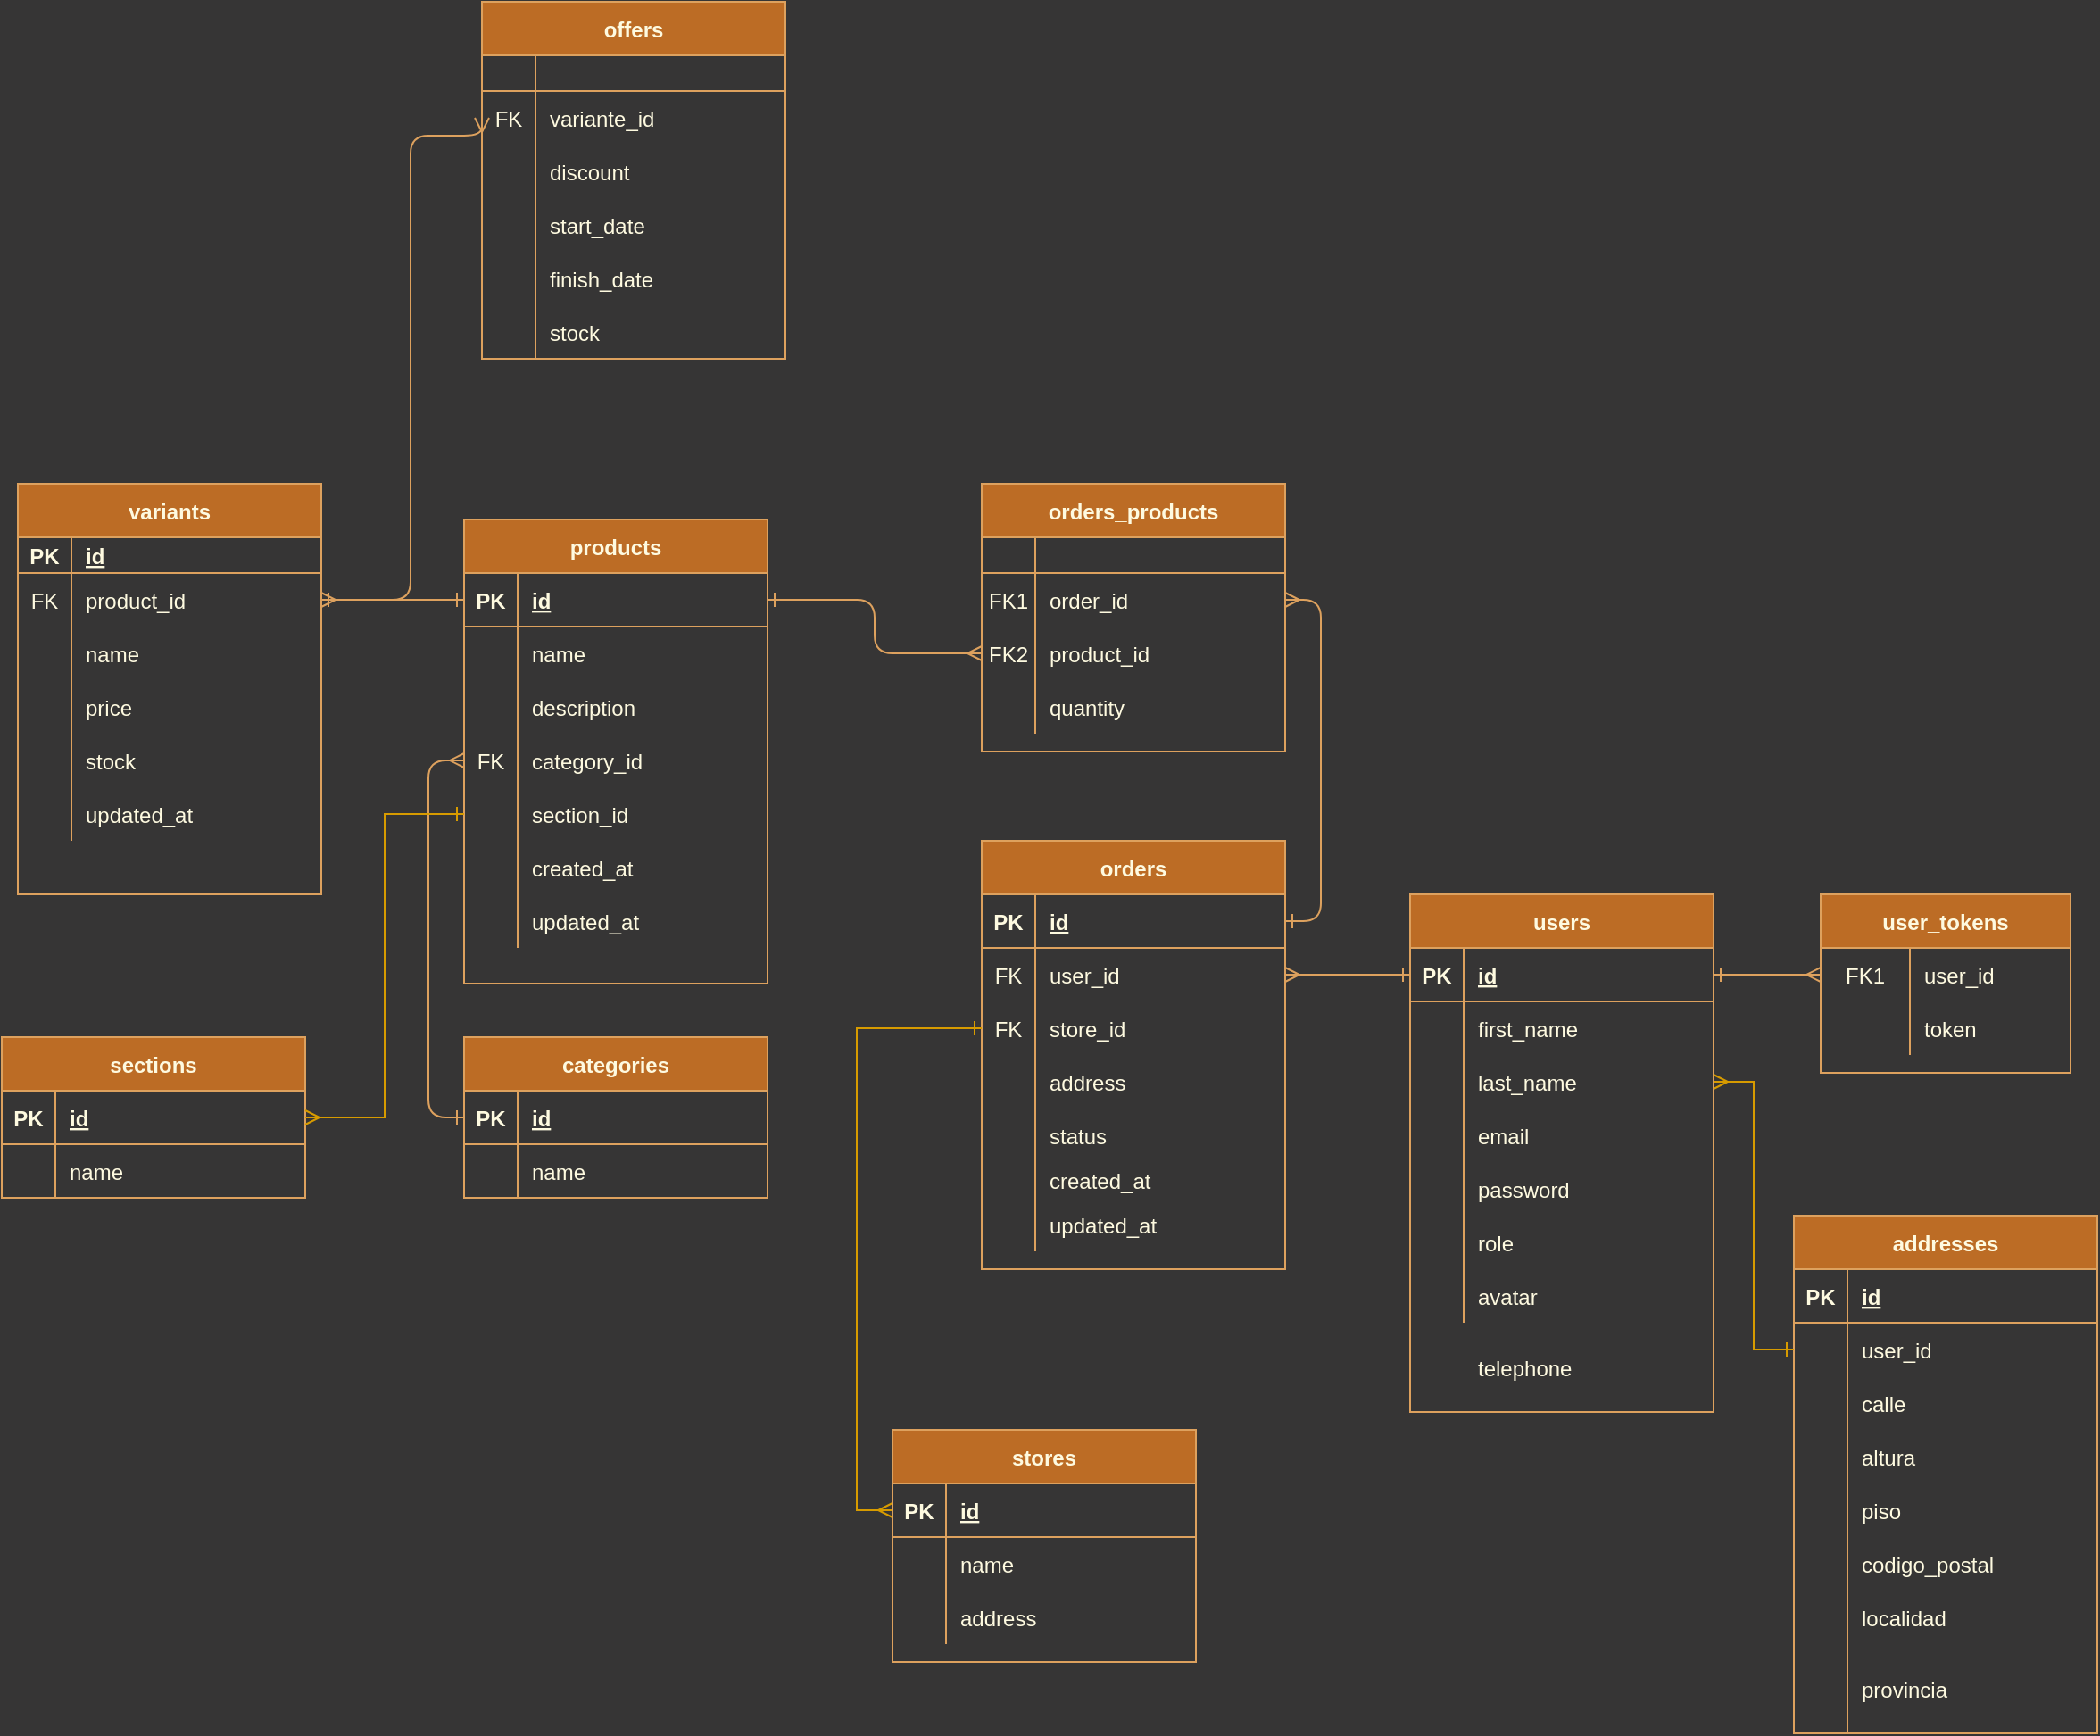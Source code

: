 <mxfile version="13.6.10" type="device"><diagram id="R2lEEEUBdFMjLlhIrx00" name="Page-1"><mxGraphModel dx="868" dy="450" grid="1" gridSize="10" guides="1" tooltips="1" connect="1" arrows="1" fold="1" page="1" pageScale="1" pageWidth="2339" pageHeight="3300" background="#363535" math="0" shadow="0" extFonts="Permanent Marker^https://fonts.googleapis.com/css?family=Permanent+Marker"><root><mxCell id="0"/><mxCell id="1" parent="0"/><mxCell id="SYfzDxAd3I1rTl1McYDr-88" style="edgeStyle=orthogonalEdgeStyle;orthogonalLoop=1;jettySize=auto;html=1;exitX=1;exitY=0.5;exitDx=0;exitDy=0;entryX=1;entryY=0.5;entryDx=0;entryDy=0;startArrow=ERmany;startFill=0;endArrow=ERone;endFill=0;strokeColor=#DDA15E;fillColor=#BC6C25;fontColor=#FEFAE0;labelBackgroundColor=#283618;" parent="1" source="SYfzDxAd3I1rTl1McYDr-72" target="SYfzDxAd3I1rTl1McYDr-53" edge="1"><mxGeometry relative="1" as="geometry"/></mxCell><mxCell id="SYfzDxAd3I1rTl1McYDr-89" style="edgeStyle=orthogonalEdgeStyle;orthogonalLoop=1;jettySize=auto;html=1;exitX=0;exitY=0.5;exitDx=0;exitDy=0;entryX=1;entryY=0.5;entryDx=0;entryDy=0;startArrow=ERmany;startFill=0;endArrow=ERone;endFill=0;strokeColor=#DDA15E;fillColor=#BC6C25;fontColor=#FEFAE0;labelBackgroundColor=#283618;" parent="1" source="SYfzDxAd3I1rTl1McYDr-75" target="SYfzDxAd3I1rTl1McYDr-7" edge="1"><mxGeometry relative="1" as="geometry"/></mxCell><mxCell id="SYfzDxAd3I1rTl1McYDr-121" style="edgeStyle=orthogonalEdgeStyle;orthogonalLoop=1;jettySize=auto;html=1;exitX=0;exitY=0.5;exitDx=0;exitDy=0;entryX=1;entryY=0.5;entryDx=0;entryDy=0;startArrow=ERmany;startFill=0;endArrow=ERone;endFill=0;strokeColor=#DDA15E;fillColor=#BC6C25;fontColor=#FEFAE0;labelBackgroundColor=#283618;" parent="1" source="C-vyLk0tnHw3VtMMgP7b-6" target="C-vyLk0tnHw3VtMMgP7b-24" edge="1"><mxGeometry relative="1" as="geometry"/></mxCell><mxCell id="hUjxSvqDLBmVxp2FciCc-8" value="offers" style="shape=table;startSize=30;container=1;collapsible=1;childLayout=tableLayout;fixedRows=1;rowLines=0;fontStyle=1;align=center;resizeLast=1;fillColor=#BC6C25;strokeColor=#DDA15E;fontColor=#FEFAE0;" parent="1" vertex="1"><mxGeometry x="410" y="90" width="170" height="200" as="geometry"/></mxCell><mxCell id="hUjxSvqDLBmVxp2FciCc-9" value="" style="shape=partialRectangle;collapsible=0;dropTarget=0;pointerEvents=0;fillColor=none;points=[[0,0.5],[1,0.5]];portConstraint=eastwest;top=0;left=0;right=0;bottom=1;strokeColor=#DDA15E;fontColor=#FEFAE0;" parent="hUjxSvqDLBmVxp2FciCc-8" vertex="1"><mxGeometry y="30" width="170" height="20" as="geometry"/></mxCell><mxCell id="hUjxSvqDLBmVxp2FciCc-10" value="" style="shape=partialRectangle;overflow=hidden;connectable=0;fillColor=none;top=0;left=0;bottom=0;right=0;fontStyle=1;strokeColor=#DDA15E;fontColor=#FEFAE0;" parent="hUjxSvqDLBmVxp2FciCc-9" vertex="1"><mxGeometry width="30" height="20" as="geometry"/></mxCell><mxCell id="hUjxSvqDLBmVxp2FciCc-11" value="" style="shape=partialRectangle;overflow=hidden;connectable=0;fillColor=none;top=0;left=0;bottom=0;right=0;align=left;spacingLeft=6;fontStyle=5;strokeColor=#DDA15E;fontColor=#FEFAE0;" parent="hUjxSvqDLBmVxp2FciCc-9" vertex="1"><mxGeometry x="30" width="140" height="20" as="geometry"/></mxCell><mxCell id="hUjxSvqDLBmVxp2FciCc-12" value="" style="shape=partialRectangle;collapsible=0;dropTarget=0;pointerEvents=0;fillColor=none;points=[[0,0.5],[1,0.5]];portConstraint=eastwest;top=0;left=0;right=0;bottom=0;strokeColor=#DDA15E;fontColor=#FEFAE0;" parent="hUjxSvqDLBmVxp2FciCc-8" vertex="1"><mxGeometry y="50" width="170" height="30" as="geometry"/></mxCell><mxCell id="hUjxSvqDLBmVxp2FciCc-13" value="FK" style="shape=partialRectangle;overflow=hidden;connectable=0;fillColor=none;top=0;left=0;bottom=0;right=0;strokeColor=#DDA15E;fontColor=#FEFAE0;" parent="hUjxSvqDLBmVxp2FciCc-12" vertex="1"><mxGeometry width="30" height="30" as="geometry"/></mxCell><mxCell id="hUjxSvqDLBmVxp2FciCc-14" value="variante_id" style="shape=partialRectangle;overflow=hidden;connectable=0;fillColor=none;top=0;left=0;bottom=0;right=0;align=left;spacingLeft=6;strokeColor=#DDA15E;fontColor=#FEFAE0;" parent="hUjxSvqDLBmVxp2FciCc-12" vertex="1"><mxGeometry x="30" width="140" height="30" as="geometry"/></mxCell><mxCell id="hUjxSvqDLBmVxp2FciCc-18" value="" style="shape=partialRectangle;collapsible=0;dropTarget=0;pointerEvents=0;fillColor=none;points=[[0,0.5],[1,0.5]];portConstraint=eastwest;top=0;left=0;right=0;bottom=0;strokeColor=#DDA15E;fontColor=#FEFAE0;" parent="hUjxSvqDLBmVxp2FciCc-8" vertex="1"><mxGeometry y="80" width="170" height="30" as="geometry"/></mxCell><mxCell id="hUjxSvqDLBmVxp2FciCc-19" value="" style="shape=partialRectangle;overflow=hidden;connectable=0;fillColor=none;top=0;left=0;bottom=0;right=0;strokeColor=#DDA15E;fontColor=#FEFAE0;" parent="hUjxSvqDLBmVxp2FciCc-18" vertex="1"><mxGeometry width="30" height="30" as="geometry"/></mxCell><mxCell id="hUjxSvqDLBmVxp2FciCc-20" value="discount" style="shape=partialRectangle;overflow=hidden;connectable=0;fillColor=none;top=0;left=0;bottom=0;right=0;align=left;spacingLeft=6;strokeColor=#DDA15E;fontColor=#FEFAE0;" parent="hUjxSvqDLBmVxp2FciCc-18" vertex="1"><mxGeometry x="30" width="140" height="30" as="geometry"/></mxCell><mxCell id="hUjxSvqDLBmVxp2FciCc-21" value="" style="shape=partialRectangle;collapsible=0;dropTarget=0;pointerEvents=0;fillColor=none;points=[[0,0.5],[1,0.5]];portConstraint=eastwest;top=0;left=0;right=0;bottom=0;strokeColor=#DDA15E;fontColor=#FEFAE0;" parent="hUjxSvqDLBmVxp2FciCc-8" vertex="1"><mxGeometry y="110" width="170" height="30" as="geometry"/></mxCell><mxCell id="hUjxSvqDLBmVxp2FciCc-22" value="" style="shape=partialRectangle;overflow=hidden;connectable=0;fillColor=none;top=0;left=0;bottom=0;right=0;strokeColor=#DDA15E;fontColor=#FEFAE0;" parent="hUjxSvqDLBmVxp2FciCc-21" vertex="1"><mxGeometry width="30" height="30" as="geometry"/></mxCell><mxCell id="hUjxSvqDLBmVxp2FciCc-23" value="start_date" style="shape=partialRectangle;overflow=hidden;connectable=0;fillColor=none;top=0;left=0;bottom=0;right=0;align=left;spacingLeft=6;strokeColor=#DDA15E;fontColor=#FEFAE0;" parent="hUjxSvqDLBmVxp2FciCc-21" vertex="1"><mxGeometry x="30" width="140" height="30" as="geometry"/></mxCell><mxCell id="hUjxSvqDLBmVxp2FciCc-24" value="" style="shape=partialRectangle;collapsible=0;dropTarget=0;pointerEvents=0;fillColor=none;points=[[0,0.5],[1,0.5]];portConstraint=eastwest;top=0;left=0;right=0;bottom=0;strokeColor=#DDA15E;fontColor=#FEFAE0;" parent="hUjxSvqDLBmVxp2FciCc-8" vertex="1"><mxGeometry y="140" width="170" height="30" as="geometry"/></mxCell><mxCell id="hUjxSvqDLBmVxp2FciCc-25" value="" style="shape=partialRectangle;overflow=hidden;connectable=0;fillColor=none;top=0;left=0;bottom=0;right=0;strokeColor=#DDA15E;fontColor=#FEFAE0;" parent="hUjxSvqDLBmVxp2FciCc-24" vertex="1"><mxGeometry width="30" height="30" as="geometry"/></mxCell><mxCell id="hUjxSvqDLBmVxp2FciCc-26" value="finish_date" style="shape=partialRectangle;overflow=hidden;connectable=0;fillColor=none;top=0;left=0;bottom=0;right=0;align=left;spacingLeft=6;strokeColor=#DDA15E;fontColor=#FEFAE0;" parent="hUjxSvqDLBmVxp2FciCc-24" vertex="1"><mxGeometry x="30" width="140" height="30" as="geometry"/></mxCell><mxCell id="hUjxSvqDLBmVxp2FciCc-39" value="" style="shape=partialRectangle;collapsible=0;dropTarget=0;pointerEvents=0;fillColor=none;points=[[0,0.5],[1,0.5]];portConstraint=eastwest;top=0;left=0;right=0;bottom=0;strokeColor=#DDA15E;fontColor=#FEFAE0;" parent="hUjxSvqDLBmVxp2FciCc-8" vertex="1"><mxGeometry y="170" width="170" height="30" as="geometry"/></mxCell><mxCell id="hUjxSvqDLBmVxp2FciCc-40" value="" style="shape=partialRectangle;overflow=hidden;connectable=0;fillColor=none;top=0;left=0;bottom=0;right=0;strokeColor=#DDA15E;fontColor=#FEFAE0;" parent="hUjxSvqDLBmVxp2FciCc-39" vertex="1"><mxGeometry width="30" height="30" as="geometry"/></mxCell><mxCell id="hUjxSvqDLBmVxp2FciCc-41" value="stock" style="shape=partialRectangle;overflow=hidden;connectable=0;fillColor=none;top=0;left=0;bottom=0;right=0;align=left;spacingLeft=6;strokeColor=#DDA15E;fontColor=#FEFAE0;" parent="hUjxSvqDLBmVxp2FciCc-39" vertex="1"><mxGeometry x="30" width="140" height="30" as="geometry"/></mxCell><mxCell id="SYfzDxAd3I1rTl1McYDr-52" value="orders" style="shape=table;startSize=30;container=1;collapsible=1;childLayout=tableLayout;fixedRows=1;rowLines=0;fontStyle=1;align=center;resizeLast=1;fillColor=#BC6C25;strokeColor=#DDA15E;fontColor=#FEFAE0;" parent="1" vertex="1"><mxGeometry x="690" y="560" width="170" height="240" as="geometry"/></mxCell><mxCell id="SYfzDxAd3I1rTl1McYDr-53" value="" style="shape=partialRectangle;collapsible=0;dropTarget=0;pointerEvents=0;fillColor=none;points=[[0,0.5],[1,0.5]];portConstraint=eastwest;top=0;left=0;right=0;bottom=1;strokeColor=#DDA15E;fontColor=#FEFAE0;" parent="SYfzDxAd3I1rTl1McYDr-52" vertex="1"><mxGeometry y="30" width="170" height="30" as="geometry"/></mxCell><mxCell id="SYfzDxAd3I1rTl1McYDr-54" value="PK" style="shape=partialRectangle;overflow=hidden;connectable=0;fillColor=none;top=0;left=0;bottom=0;right=0;fontStyle=1;strokeColor=#DDA15E;fontColor=#FEFAE0;" parent="SYfzDxAd3I1rTl1McYDr-53" vertex="1"><mxGeometry width="30" height="30" as="geometry"/></mxCell><mxCell id="SYfzDxAd3I1rTl1McYDr-55" value="id" style="shape=partialRectangle;overflow=hidden;connectable=0;fillColor=none;top=0;left=0;bottom=0;right=0;align=left;spacingLeft=6;fontStyle=5;strokeColor=#DDA15E;fontColor=#FEFAE0;" parent="SYfzDxAd3I1rTl1McYDr-53" vertex="1"><mxGeometry x="30" width="140" height="30" as="geometry"/></mxCell><mxCell id="SYfzDxAd3I1rTl1McYDr-56" value="" style="shape=partialRectangle;collapsible=0;dropTarget=0;pointerEvents=0;fillColor=none;points=[[0,0.5],[1,0.5]];portConstraint=eastwest;top=0;left=0;right=0;bottom=0;strokeColor=#DDA15E;fontColor=#FEFAE0;" parent="SYfzDxAd3I1rTl1McYDr-52" vertex="1"><mxGeometry y="60" width="170" height="30" as="geometry"/></mxCell><mxCell id="SYfzDxAd3I1rTl1McYDr-57" value="FK" style="shape=partialRectangle;overflow=hidden;connectable=0;fillColor=none;top=0;left=0;bottom=0;right=0;strokeColor=#DDA15E;fontColor=#FEFAE0;" parent="SYfzDxAd3I1rTl1McYDr-56" vertex="1"><mxGeometry width="30" height="30" as="geometry"/></mxCell><mxCell id="SYfzDxAd3I1rTl1McYDr-58" value="user_id" style="shape=partialRectangle;overflow=hidden;connectable=0;fillColor=none;top=0;left=0;bottom=0;right=0;align=left;spacingLeft=6;strokeColor=#DDA15E;fontColor=#FEFAE0;" parent="SYfzDxAd3I1rTl1McYDr-56" vertex="1"><mxGeometry x="30" width="140" height="30" as="geometry"/></mxCell><mxCell id="LFbxywLRrXHM1zw-n_97-20" value="" style="shape=partialRectangle;collapsible=0;dropTarget=0;pointerEvents=0;fillColor=none;points=[[0,0.5],[1,0.5]];portConstraint=eastwest;top=0;left=0;right=0;bottom=0;strokeColor=#DDA15E;fontColor=#FEFAE0;" vertex="1" parent="SYfzDxAd3I1rTl1McYDr-52"><mxGeometry y="90" width="170" height="30" as="geometry"/></mxCell><mxCell id="LFbxywLRrXHM1zw-n_97-21" value="FK" style="shape=partialRectangle;overflow=hidden;connectable=0;fillColor=none;top=0;left=0;bottom=0;right=0;strokeColor=#DDA15E;fontColor=#FEFAE0;" vertex="1" parent="LFbxywLRrXHM1zw-n_97-20"><mxGeometry width="30" height="30" as="geometry"/></mxCell><mxCell id="LFbxywLRrXHM1zw-n_97-22" value="store_id" style="shape=partialRectangle;overflow=hidden;connectable=0;fillColor=none;top=0;left=0;bottom=0;right=0;align=left;spacingLeft=6;strokeColor=#DDA15E;fontColor=#FEFAE0;" vertex="1" parent="LFbxywLRrXHM1zw-n_97-20"><mxGeometry x="30" width="140" height="30" as="geometry"/></mxCell><mxCell id="LFbxywLRrXHM1zw-n_97-26" value="" style="shape=partialRectangle;collapsible=0;dropTarget=0;pointerEvents=0;fillColor=none;points=[[0,0.5],[1,0.5]];portConstraint=eastwest;top=0;left=0;right=0;bottom=0;strokeColor=#DDA15E;fontColor=#FEFAE0;" vertex="1" parent="SYfzDxAd3I1rTl1McYDr-52"><mxGeometry y="120" width="170" height="30" as="geometry"/></mxCell><mxCell id="LFbxywLRrXHM1zw-n_97-27" value="" style="shape=partialRectangle;overflow=hidden;connectable=0;fillColor=none;top=0;left=0;bottom=0;right=0;strokeColor=#DDA15E;fontColor=#FEFAE0;" vertex="1" parent="LFbxywLRrXHM1zw-n_97-26"><mxGeometry width="30" height="30" as="geometry"/></mxCell><mxCell id="LFbxywLRrXHM1zw-n_97-28" value="address" style="shape=partialRectangle;overflow=hidden;connectable=0;fillColor=none;top=0;left=0;bottom=0;right=0;align=left;spacingLeft=6;strokeColor=#DDA15E;fontColor=#FEFAE0;" vertex="1" parent="LFbxywLRrXHM1zw-n_97-26"><mxGeometry x="30" width="140" height="30" as="geometry"/></mxCell><mxCell id="SYfzDxAd3I1rTl1McYDr-59" value="" style="shape=partialRectangle;collapsible=0;dropTarget=0;pointerEvents=0;fillColor=none;points=[[0,0.5],[1,0.5]];portConstraint=eastwest;top=0;left=0;right=0;bottom=0;strokeColor=#DDA15E;fontColor=#FEFAE0;" parent="SYfzDxAd3I1rTl1McYDr-52" vertex="1"><mxGeometry y="150" width="170" height="30" as="geometry"/></mxCell><mxCell id="SYfzDxAd3I1rTl1McYDr-60" value="" style="shape=partialRectangle;overflow=hidden;connectable=0;fillColor=none;top=0;left=0;bottom=0;right=0;strokeColor=#DDA15E;fontColor=#FEFAE0;" parent="SYfzDxAd3I1rTl1McYDr-59" vertex="1"><mxGeometry width="30" height="30" as="geometry"/></mxCell><mxCell id="SYfzDxAd3I1rTl1McYDr-61" value="status" style="shape=partialRectangle;overflow=hidden;connectable=0;fillColor=none;top=0;left=0;bottom=0;right=0;align=left;spacingLeft=6;strokeColor=#DDA15E;fontColor=#FEFAE0;" parent="SYfzDxAd3I1rTl1McYDr-59" vertex="1"><mxGeometry x="30" width="140" height="30" as="geometry"/></mxCell><mxCell id="SYfzDxAd3I1rTl1McYDr-62" value="" style="shape=partialRectangle;collapsible=0;dropTarget=0;pointerEvents=0;fillColor=none;points=[[0,0.5],[1,0.5]];portConstraint=eastwest;top=0;left=0;right=0;bottom=0;strokeColor=#DDA15E;fontColor=#FEFAE0;" parent="SYfzDxAd3I1rTl1McYDr-52" vertex="1"><mxGeometry y="180" width="170" height="20" as="geometry"/></mxCell><mxCell id="SYfzDxAd3I1rTl1McYDr-63" value="" style="shape=partialRectangle;overflow=hidden;connectable=0;fillColor=none;top=0;left=0;bottom=0;right=0;strokeColor=#DDA15E;fontColor=#FEFAE0;" parent="SYfzDxAd3I1rTl1McYDr-62" vertex="1"><mxGeometry width="30" height="20" as="geometry"/></mxCell><mxCell id="SYfzDxAd3I1rTl1McYDr-64" value="created_at" style="shape=partialRectangle;overflow=hidden;connectable=0;fillColor=none;top=0;left=0;bottom=0;right=0;align=left;spacingLeft=6;strokeColor=#DDA15E;fontColor=#FEFAE0;" parent="SYfzDxAd3I1rTl1McYDr-62" vertex="1"><mxGeometry x="30" width="140" height="20" as="geometry"/></mxCell><mxCell id="SYfzDxAd3I1rTl1McYDr-65" value="" style="shape=partialRectangle;collapsible=0;dropTarget=0;pointerEvents=0;fillColor=none;points=[[0,0.5],[1,0.5]];portConstraint=eastwest;top=0;left=0;right=0;bottom=0;strokeColor=#DDA15E;fontColor=#FEFAE0;" parent="SYfzDxAd3I1rTl1McYDr-52" vertex="1"><mxGeometry y="200" width="170" height="30" as="geometry"/></mxCell><mxCell id="SYfzDxAd3I1rTl1McYDr-66" value="" style="shape=partialRectangle;overflow=hidden;connectable=0;fillColor=none;top=0;left=0;bottom=0;right=0;strokeColor=#DDA15E;fontColor=#FEFAE0;" parent="SYfzDxAd3I1rTl1McYDr-65" vertex="1"><mxGeometry width="30" height="30" as="geometry"/></mxCell><mxCell id="SYfzDxAd3I1rTl1McYDr-67" value="updated_at" style="shape=partialRectangle;overflow=hidden;connectable=0;fillColor=none;top=0;left=0;bottom=0;right=0;align=left;spacingLeft=6;strokeColor=#DDA15E;fontColor=#FEFAE0;" parent="SYfzDxAd3I1rTl1McYDr-65" vertex="1"><mxGeometry x="30" width="140" height="30" as="geometry"/></mxCell><mxCell id="SYfzDxAd3I1rTl1McYDr-176" style="edgeStyle=orthogonalEdgeStyle;orthogonalLoop=1;jettySize=auto;html=1;exitX=0;exitY=0.5;exitDx=0;exitDy=0;entryX=0;entryY=0.5;entryDx=0;entryDy=0;startArrow=ERone;startFill=0;endArrow=ERmany;endFill=0;strokeColor=#DDA15E;fillColor=#BC6C25;fontColor=#FEFAE0;labelBackgroundColor=#283618;" parent="1" source="SYfzDxAd3I1rTl1McYDr-20" target="SYfzDxAd3I1rTl1McYDr-48" edge="1"><mxGeometry relative="1" as="geometry"/></mxCell><mxCell id="SYfzDxAd3I1rTl1McYDr-177" style="edgeStyle=orthogonalEdgeStyle;orthogonalLoop=1;jettySize=auto;html=1;exitX=0;exitY=0.5;exitDx=0;exitDy=0;entryX=1;entryY=0.5;entryDx=0;entryDy=0;startArrow=ERone;startFill=0;endArrow=ERmany;endFill=0;strokeColor=#DDA15E;fillColor=#BC6C25;fontColor=#FEFAE0;labelBackgroundColor=#283618;" parent="1" source="SYfzDxAd3I1rTl1McYDr-7" target="SYfzDxAd3I1rTl1McYDr-139" edge="1"><mxGeometry relative="1" as="geometry"/></mxCell><mxCell id="SYfzDxAd3I1rTl1McYDr-179" style="edgeStyle=orthogonalEdgeStyle;orthogonalLoop=1;jettySize=auto;html=1;exitX=0;exitY=0.5;exitDx=0;exitDy=0;entryX=1;entryY=0.5;entryDx=0;entryDy=0;startArrow=ERone;startFill=0;endArrow=ERmany;endFill=0;strokeColor=#DDA15E;fillColor=#BC6C25;fontColor=#FEFAE0;labelBackgroundColor=#283618;" parent="1" source="C-vyLk0tnHw3VtMMgP7b-24" target="SYfzDxAd3I1rTl1McYDr-56" edge="1"><mxGeometry relative="1" as="geometry"/></mxCell><mxCell id="SYfzDxAd3I1rTl1McYDr-6" value="products" style="shape=table;startSize=30;container=1;collapsible=1;childLayout=tableLayout;fixedRows=1;rowLines=0;fontStyle=1;align=center;resizeLast=1;fillColor=#BC6C25;strokeColor=#DDA15E;fontColor=#FEFAE0;" parent="1" vertex="1"><mxGeometry x="400" y="380" width="170" height="260" as="geometry"/></mxCell><mxCell id="SYfzDxAd3I1rTl1McYDr-7" value="" style="shape=partialRectangle;collapsible=0;dropTarget=0;pointerEvents=0;fillColor=none;points=[[0,0.5],[1,0.5]];portConstraint=eastwest;top=0;left=0;right=0;bottom=1;strokeColor=#DDA15E;fontColor=#FEFAE0;" parent="SYfzDxAd3I1rTl1McYDr-6" vertex="1"><mxGeometry y="30" width="170" height="30" as="geometry"/></mxCell><mxCell id="SYfzDxAd3I1rTl1McYDr-8" value="PK" style="shape=partialRectangle;overflow=hidden;connectable=0;fillColor=none;top=0;left=0;bottom=0;right=0;fontStyle=1;strokeColor=#DDA15E;fontColor=#FEFAE0;" parent="SYfzDxAd3I1rTl1McYDr-7" vertex="1"><mxGeometry width="30" height="30" as="geometry"/></mxCell><mxCell id="SYfzDxAd3I1rTl1McYDr-9" value="id" style="shape=partialRectangle;overflow=hidden;connectable=0;fillColor=none;top=0;left=0;bottom=0;right=0;align=left;spacingLeft=6;fontStyle=5;strokeColor=#DDA15E;fontColor=#FEFAE0;" parent="SYfzDxAd3I1rTl1McYDr-7" vertex="1"><mxGeometry x="30" width="140" height="30" as="geometry"/></mxCell><mxCell id="SYfzDxAd3I1rTl1McYDr-10" value="" style="shape=partialRectangle;collapsible=0;dropTarget=0;pointerEvents=0;fillColor=none;points=[[0,0.5],[1,0.5]];portConstraint=eastwest;top=0;left=0;right=0;bottom=0;strokeColor=#DDA15E;fontColor=#FEFAE0;" parent="SYfzDxAd3I1rTl1McYDr-6" vertex="1"><mxGeometry y="60" width="170" height="30" as="geometry"/></mxCell><mxCell id="SYfzDxAd3I1rTl1McYDr-11" value="" style="shape=partialRectangle;overflow=hidden;connectable=0;fillColor=none;top=0;left=0;bottom=0;right=0;strokeColor=#DDA15E;fontColor=#FEFAE0;" parent="SYfzDxAd3I1rTl1McYDr-10" vertex="1"><mxGeometry width="30" height="30" as="geometry"/></mxCell><mxCell id="SYfzDxAd3I1rTl1McYDr-12" value="name" style="shape=partialRectangle;overflow=hidden;connectable=0;fillColor=none;top=0;left=0;bottom=0;right=0;align=left;spacingLeft=6;strokeColor=#DDA15E;fontColor=#FEFAE0;" parent="SYfzDxAd3I1rTl1McYDr-10" vertex="1"><mxGeometry x="30" width="140" height="30" as="geometry"/></mxCell><mxCell id="SYfzDxAd3I1rTl1McYDr-45" value="" style="shape=partialRectangle;collapsible=0;dropTarget=0;pointerEvents=0;fillColor=none;points=[[0,0.5],[1,0.5]];portConstraint=eastwest;top=0;left=0;right=0;bottom=0;strokeColor=#DDA15E;fontColor=#FEFAE0;" parent="SYfzDxAd3I1rTl1McYDr-6" vertex="1"><mxGeometry y="90" width="170" height="30" as="geometry"/></mxCell><mxCell id="SYfzDxAd3I1rTl1McYDr-46" value="" style="shape=partialRectangle;overflow=hidden;connectable=0;fillColor=none;top=0;left=0;bottom=0;right=0;strokeColor=#DDA15E;fontColor=#FEFAE0;" parent="SYfzDxAd3I1rTl1McYDr-45" vertex="1"><mxGeometry width="30" height="30" as="geometry"/></mxCell><mxCell id="SYfzDxAd3I1rTl1McYDr-47" value="description" style="shape=partialRectangle;overflow=hidden;connectable=0;fillColor=none;top=0;left=0;bottom=0;right=0;align=left;spacingLeft=6;strokeColor=#DDA15E;fontColor=#FEFAE0;" parent="SYfzDxAd3I1rTl1McYDr-45" vertex="1"><mxGeometry x="30" width="140" height="30" as="geometry"/></mxCell><mxCell id="SYfzDxAd3I1rTl1McYDr-48" value="" style="shape=partialRectangle;collapsible=0;dropTarget=0;pointerEvents=0;fillColor=none;points=[[0,0.5],[1,0.5]];portConstraint=eastwest;top=0;left=0;right=0;bottom=0;strokeColor=#DDA15E;fontColor=#FEFAE0;" parent="SYfzDxAd3I1rTl1McYDr-6" vertex="1"><mxGeometry y="120" width="170" height="30" as="geometry"/></mxCell><mxCell id="SYfzDxAd3I1rTl1McYDr-49" value="FK" style="shape=partialRectangle;overflow=hidden;connectable=0;fillColor=none;top=0;left=0;bottom=0;right=0;strokeColor=#DDA15E;fontColor=#FEFAE0;" parent="SYfzDxAd3I1rTl1McYDr-48" vertex="1"><mxGeometry width="30" height="30" as="geometry"/></mxCell><mxCell id="SYfzDxAd3I1rTl1McYDr-50" value="category_id" style="shape=partialRectangle;overflow=hidden;connectable=0;fillColor=none;top=0;left=0;bottom=0;right=0;align=left;spacingLeft=6;strokeColor=#DDA15E;fontColor=#FEFAE0;" parent="SYfzDxAd3I1rTl1McYDr-48" vertex="1"><mxGeometry x="30" width="140" height="30" as="geometry"/></mxCell><mxCell id="LFbxywLRrXHM1zw-n_97-117" value="" style="shape=partialRectangle;collapsible=0;dropTarget=0;pointerEvents=0;fillColor=none;points=[[0,0.5],[1,0.5]];portConstraint=eastwest;top=0;left=0;right=0;bottom=0;strokeColor=#DDA15E;fontColor=#FEFAE0;" vertex="1" parent="SYfzDxAd3I1rTl1McYDr-6"><mxGeometry y="150" width="170" height="30" as="geometry"/></mxCell><mxCell id="LFbxywLRrXHM1zw-n_97-118" value="" style="shape=partialRectangle;overflow=hidden;connectable=0;fillColor=none;top=0;left=0;bottom=0;right=0;strokeColor=#DDA15E;fontColor=#FEFAE0;" vertex="1" parent="LFbxywLRrXHM1zw-n_97-117"><mxGeometry width="30" height="30" as="geometry"/></mxCell><mxCell id="LFbxywLRrXHM1zw-n_97-119" value="section_id" style="shape=partialRectangle;overflow=hidden;connectable=0;fillColor=none;top=0;left=0;bottom=0;right=0;align=left;spacingLeft=6;strokeColor=#DDA15E;fontColor=#FEFAE0;" vertex="1" parent="LFbxywLRrXHM1zw-n_97-117"><mxGeometry x="30" width="140" height="30" as="geometry"/></mxCell><mxCell id="hUjxSvqDLBmVxp2FciCc-2" value="" style="shape=partialRectangle;collapsible=0;dropTarget=0;pointerEvents=0;fillColor=none;points=[[0,0.5],[1,0.5]];portConstraint=eastwest;top=0;left=0;right=0;bottom=0;strokeColor=#DDA15E;fontColor=#FEFAE0;" parent="SYfzDxAd3I1rTl1McYDr-6" vertex="1"><mxGeometry y="180" width="170" height="30" as="geometry"/></mxCell><mxCell id="hUjxSvqDLBmVxp2FciCc-3" value="" style="shape=partialRectangle;overflow=hidden;connectable=0;fillColor=none;top=0;left=0;bottom=0;right=0;strokeColor=#DDA15E;fontColor=#FEFAE0;" parent="hUjxSvqDLBmVxp2FciCc-2" vertex="1"><mxGeometry width="30" height="30" as="geometry"/></mxCell><mxCell id="hUjxSvqDLBmVxp2FciCc-4" value="created_at" style="shape=partialRectangle;overflow=hidden;connectable=0;fillColor=none;top=0;left=0;bottom=0;right=0;align=left;spacingLeft=6;strokeColor=#DDA15E;fontColor=#FEFAE0;" parent="hUjxSvqDLBmVxp2FciCc-2" vertex="1"><mxGeometry x="30" width="140" height="30" as="geometry"/></mxCell><mxCell id="hUjxSvqDLBmVxp2FciCc-5" value="" style="shape=partialRectangle;collapsible=0;dropTarget=0;pointerEvents=0;fillColor=none;points=[[0,0.5],[1,0.5]];portConstraint=eastwest;top=0;left=0;right=0;bottom=0;strokeColor=#DDA15E;fontColor=#FEFAE0;" parent="SYfzDxAd3I1rTl1McYDr-6" vertex="1"><mxGeometry y="210" width="170" height="30" as="geometry"/></mxCell><mxCell id="hUjxSvqDLBmVxp2FciCc-6" value="" style="shape=partialRectangle;overflow=hidden;connectable=0;fillColor=none;top=0;left=0;bottom=0;right=0;strokeColor=#DDA15E;fontColor=#FEFAE0;" parent="hUjxSvqDLBmVxp2FciCc-5" vertex="1"><mxGeometry width="30" height="30" as="geometry"/></mxCell><mxCell id="hUjxSvqDLBmVxp2FciCc-7" value="updated_at" style="shape=partialRectangle;overflow=hidden;connectable=0;fillColor=none;top=0;left=0;bottom=0;right=0;align=left;spacingLeft=6;strokeColor=#DDA15E;fontColor=#FEFAE0;" parent="hUjxSvqDLBmVxp2FciCc-5" vertex="1"><mxGeometry x="30" width="140" height="30" as="geometry"/></mxCell><mxCell id="SYfzDxAd3I1rTl1McYDr-135" value="variants" style="shape=table;startSize=30;container=1;collapsible=1;childLayout=tableLayout;fixedRows=1;rowLines=0;fontStyle=1;align=center;resizeLast=1;fillColor=#BC6C25;strokeColor=#DDA15E;fontColor=#FEFAE0;" parent="1" vertex="1"><mxGeometry x="150" y="360" width="170" height="230" as="geometry"/></mxCell><mxCell id="SYfzDxAd3I1rTl1McYDr-136" value="" style="shape=partialRectangle;collapsible=0;dropTarget=0;pointerEvents=0;fillColor=none;points=[[0,0.5],[1,0.5]];portConstraint=eastwest;top=0;left=0;right=0;bottom=1;strokeColor=#DDA15E;fontColor=#FEFAE0;" parent="SYfzDxAd3I1rTl1McYDr-135" vertex="1"><mxGeometry y="30" width="170" height="20" as="geometry"/></mxCell><mxCell id="SYfzDxAd3I1rTl1McYDr-137" value="PK" style="shape=partialRectangle;overflow=hidden;connectable=0;fillColor=none;top=0;left=0;bottom=0;right=0;fontStyle=1;strokeColor=#DDA15E;fontColor=#FEFAE0;" parent="SYfzDxAd3I1rTl1McYDr-136" vertex="1"><mxGeometry width="30" height="20" as="geometry"/></mxCell><mxCell id="SYfzDxAd3I1rTl1McYDr-138" value="id" style="shape=partialRectangle;overflow=hidden;connectable=0;fillColor=none;top=0;left=0;bottom=0;right=0;align=left;spacingLeft=6;fontStyle=5;strokeColor=#DDA15E;fontColor=#FEFAE0;" parent="SYfzDxAd3I1rTl1McYDr-136" vertex="1"><mxGeometry x="30" width="140" height="20" as="geometry"/></mxCell><mxCell id="SYfzDxAd3I1rTl1McYDr-139" value="" style="shape=partialRectangle;collapsible=0;dropTarget=0;pointerEvents=0;fillColor=none;points=[[0,0.5],[1,0.5]];portConstraint=eastwest;top=0;left=0;right=0;bottom=0;strokeColor=#DDA15E;fontColor=#FEFAE0;" parent="SYfzDxAd3I1rTl1McYDr-135" vertex="1"><mxGeometry y="50" width="170" height="30" as="geometry"/></mxCell><mxCell id="SYfzDxAd3I1rTl1McYDr-140" value="FK" style="shape=partialRectangle;overflow=hidden;connectable=0;fillColor=none;top=0;left=0;bottom=0;right=0;strokeColor=#DDA15E;fontColor=#FEFAE0;" parent="SYfzDxAd3I1rTl1McYDr-139" vertex="1"><mxGeometry width="30" height="30" as="geometry"/></mxCell><mxCell id="SYfzDxAd3I1rTl1McYDr-141" value="product_id" style="shape=partialRectangle;overflow=hidden;connectable=0;fillColor=none;top=0;left=0;bottom=0;right=0;align=left;spacingLeft=6;strokeColor=#DDA15E;fontColor=#FEFAE0;" parent="SYfzDxAd3I1rTl1McYDr-139" vertex="1"><mxGeometry x="30" width="140" height="30" as="geometry"/></mxCell><mxCell id="SYfzDxAd3I1rTl1McYDr-163" value="" style="shape=partialRectangle;collapsible=0;dropTarget=0;pointerEvents=0;fillColor=none;points=[[0,0.5],[1,0.5]];portConstraint=eastwest;top=0;left=0;right=0;bottom=0;strokeColor=#DDA15E;fontColor=#FEFAE0;" parent="SYfzDxAd3I1rTl1McYDr-135" vertex="1"><mxGeometry y="80" width="170" height="30" as="geometry"/></mxCell><mxCell id="SYfzDxAd3I1rTl1McYDr-164" value="" style="shape=partialRectangle;overflow=hidden;connectable=0;fillColor=none;top=0;left=0;bottom=0;right=0;strokeColor=#DDA15E;fontColor=#FEFAE0;" parent="SYfzDxAd3I1rTl1McYDr-163" vertex="1"><mxGeometry width="30" height="30" as="geometry"/></mxCell><mxCell id="SYfzDxAd3I1rTl1McYDr-165" value="name" style="shape=partialRectangle;overflow=hidden;connectable=0;fillColor=none;top=0;left=0;bottom=0;right=0;align=left;spacingLeft=6;strokeColor=#DDA15E;fontColor=#FEFAE0;" parent="SYfzDxAd3I1rTl1McYDr-163" vertex="1"><mxGeometry x="30" width="140" height="30" as="geometry"/></mxCell><mxCell id="SYfzDxAd3I1rTl1McYDr-172" value="" style="shape=partialRectangle;collapsible=0;dropTarget=0;pointerEvents=0;fillColor=none;points=[[0,0.5],[1,0.5]];portConstraint=eastwest;top=0;left=0;right=0;bottom=0;strokeColor=#DDA15E;fontColor=#FEFAE0;" parent="SYfzDxAd3I1rTl1McYDr-135" vertex="1"><mxGeometry y="110" width="170" height="30" as="geometry"/></mxCell><mxCell id="SYfzDxAd3I1rTl1McYDr-173" value="" style="shape=partialRectangle;overflow=hidden;connectable=0;fillColor=none;top=0;left=0;bottom=0;right=0;strokeColor=#DDA15E;fontColor=#FEFAE0;" parent="SYfzDxAd3I1rTl1McYDr-172" vertex="1"><mxGeometry width="30" height="30" as="geometry"/></mxCell><mxCell id="SYfzDxAd3I1rTl1McYDr-174" value="price" style="shape=partialRectangle;overflow=hidden;connectable=0;fillColor=none;top=0;left=0;bottom=0;right=0;align=left;spacingLeft=6;strokeColor=#DDA15E;fontColor=#FEFAE0;" parent="SYfzDxAd3I1rTl1McYDr-172" vertex="1"><mxGeometry x="30" width="140" height="30" as="geometry"/></mxCell><mxCell id="SYfzDxAd3I1rTl1McYDr-166" value="" style="shape=partialRectangle;collapsible=0;dropTarget=0;pointerEvents=0;fillColor=none;points=[[0,0.5],[1,0.5]];portConstraint=eastwest;top=0;left=0;right=0;bottom=0;strokeColor=#DDA15E;fontColor=#FEFAE0;" parent="SYfzDxAd3I1rTl1McYDr-135" vertex="1"><mxGeometry y="140" width="170" height="30" as="geometry"/></mxCell><mxCell id="SYfzDxAd3I1rTl1McYDr-167" value="" style="shape=partialRectangle;overflow=hidden;connectable=0;fillColor=none;top=0;left=0;bottom=0;right=0;strokeColor=#DDA15E;fontColor=#FEFAE0;" parent="SYfzDxAd3I1rTl1McYDr-166" vertex="1"><mxGeometry width="30" height="30" as="geometry"/></mxCell><mxCell id="SYfzDxAd3I1rTl1McYDr-168" value="stock" style="shape=partialRectangle;overflow=hidden;connectable=0;fillColor=none;top=0;left=0;bottom=0;right=0;align=left;spacingLeft=6;strokeColor=#DDA15E;fontColor=#FEFAE0;" parent="SYfzDxAd3I1rTl1McYDr-166" vertex="1"><mxGeometry x="30" width="140" height="30" as="geometry"/></mxCell><mxCell id="SYfzDxAd3I1rTl1McYDr-169" value="" style="shape=partialRectangle;collapsible=0;dropTarget=0;pointerEvents=0;fillColor=none;points=[[0,0.5],[1,0.5]];portConstraint=eastwest;top=0;left=0;right=0;bottom=0;strokeColor=#DDA15E;fontColor=#FEFAE0;" parent="SYfzDxAd3I1rTl1McYDr-135" vertex="1"><mxGeometry y="170" width="170" height="30" as="geometry"/></mxCell><mxCell id="SYfzDxAd3I1rTl1McYDr-170" value="" style="shape=partialRectangle;overflow=hidden;connectable=0;fillColor=none;top=0;left=0;bottom=0;right=0;strokeColor=#DDA15E;fontColor=#FEFAE0;" parent="SYfzDxAd3I1rTl1McYDr-169" vertex="1"><mxGeometry width="30" height="30" as="geometry"/></mxCell><mxCell id="SYfzDxAd3I1rTl1McYDr-171" value="updated_at" style="shape=partialRectangle;overflow=hidden;connectable=0;fillColor=none;top=0;left=0;bottom=0;right=0;align=left;spacingLeft=6;strokeColor=#DDA15E;fontColor=#FEFAE0;" parent="SYfzDxAd3I1rTl1McYDr-169" vertex="1"><mxGeometry x="30" width="140" height="30" as="geometry"/></mxCell><mxCell id="C-vyLk0tnHw3VtMMgP7b-23" value="users" style="shape=table;startSize=30;container=1;collapsible=1;childLayout=tableLayout;fixedRows=1;rowLines=0;fontStyle=1;align=center;resizeLast=1;fillColor=#BC6C25;strokeColor=#DDA15E;fontColor=#FEFAE0;" parent="1" vertex="1"><mxGeometry x="930" y="590" width="170" height="290" as="geometry"/></mxCell><mxCell id="C-vyLk0tnHw3VtMMgP7b-24" value="" style="shape=partialRectangle;collapsible=0;dropTarget=0;pointerEvents=0;fillColor=none;points=[[0,0.5],[1,0.5]];portConstraint=eastwest;top=0;left=0;right=0;bottom=1;strokeColor=#DDA15E;fontColor=#FEFAE0;" parent="C-vyLk0tnHw3VtMMgP7b-23" vertex="1"><mxGeometry y="30" width="170" height="30" as="geometry"/></mxCell><mxCell id="C-vyLk0tnHw3VtMMgP7b-25" value="PK" style="shape=partialRectangle;overflow=hidden;connectable=0;fillColor=none;top=0;left=0;bottom=0;right=0;fontStyle=1;strokeColor=#DDA15E;fontColor=#FEFAE0;" parent="C-vyLk0tnHw3VtMMgP7b-24" vertex="1"><mxGeometry width="30" height="30" as="geometry"/></mxCell><mxCell id="C-vyLk0tnHw3VtMMgP7b-26" value="id" style="shape=partialRectangle;overflow=hidden;connectable=0;fillColor=none;top=0;left=0;bottom=0;right=0;align=left;spacingLeft=6;fontStyle=5;strokeColor=#DDA15E;fontColor=#FEFAE0;" parent="C-vyLk0tnHw3VtMMgP7b-24" vertex="1"><mxGeometry x="30" width="140" height="30" as="geometry"/></mxCell><mxCell id="SYfzDxAd3I1rTl1McYDr-106" value="" style="shape=partialRectangle;collapsible=0;dropTarget=0;pointerEvents=0;fillColor=none;points=[[0,0.5],[1,0.5]];portConstraint=eastwest;top=0;left=0;right=0;bottom=0;strokeColor=#DDA15E;fontColor=#FEFAE0;" parent="C-vyLk0tnHw3VtMMgP7b-23" vertex="1"><mxGeometry y="60" width="170" height="30" as="geometry"/></mxCell><mxCell id="SYfzDxAd3I1rTl1McYDr-107" value="" style="shape=partialRectangle;overflow=hidden;connectable=0;fillColor=none;top=0;left=0;bottom=0;right=0;strokeColor=#DDA15E;fontColor=#FEFAE0;" parent="SYfzDxAd3I1rTl1McYDr-106" vertex="1"><mxGeometry width="30" height="30" as="geometry"/></mxCell><mxCell id="SYfzDxAd3I1rTl1McYDr-108" value="first_name" style="shape=partialRectangle;overflow=hidden;connectable=0;fillColor=none;top=0;left=0;bottom=0;right=0;align=left;spacingLeft=6;strokeColor=#DDA15E;fontColor=#FEFAE0;" parent="SYfzDxAd3I1rTl1McYDr-106" vertex="1"><mxGeometry x="30" width="140" height="30" as="geometry"/></mxCell><mxCell id="SYfzDxAd3I1rTl1McYDr-109" value="" style="shape=partialRectangle;collapsible=0;dropTarget=0;pointerEvents=0;fillColor=none;points=[[0,0.5],[1,0.5]];portConstraint=eastwest;top=0;left=0;right=0;bottom=0;strokeColor=#DDA15E;fontColor=#FEFAE0;" parent="C-vyLk0tnHw3VtMMgP7b-23" vertex="1"><mxGeometry y="90" width="170" height="30" as="geometry"/></mxCell><mxCell id="SYfzDxAd3I1rTl1McYDr-110" value="" style="shape=partialRectangle;overflow=hidden;connectable=0;fillColor=none;top=0;left=0;bottom=0;right=0;strokeColor=#DDA15E;fontColor=#FEFAE0;" parent="SYfzDxAd3I1rTl1McYDr-109" vertex="1"><mxGeometry width="30" height="30" as="geometry"/></mxCell><mxCell id="SYfzDxAd3I1rTl1McYDr-111" value="last_name" style="shape=partialRectangle;overflow=hidden;connectable=0;fillColor=none;top=0;left=0;bottom=0;right=0;align=left;spacingLeft=6;strokeColor=#DDA15E;fontColor=#FEFAE0;" parent="SYfzDxAd3I1rTl1McYDr-109" vertex="1"><mxGeometry x="30" width="140" height="30" as="geometry"/></mxCell><mxCell id="SYfzDxAd3I1rTl1McYDr-112" value="" style="shape=partialRectangle;collapsible=0;dropTarget=0;pointerEvents=0;fillColor=none;points=[[0,0.5],[1,0.5]];portConstraint=eastwest;top=0;left=0;right=0;bottom=0;strokeColor=#DDA15E;fontColor=#FEFAE0;" parent="C-vyLk0tnHw3VtMMgP7b-23" vertex="1"><mxGeometry y="120" width="170" height="30" as="geometry"/></mxCell><mxCell id="SYfzDxAd3I1rTl1McYDr-113" value="" style="shape=partialRectangle;overflow=hidden;connectable=0;fillColor=none;top=0;left=0;bottom=0;right=0;strokeColor=#DDA15E;fontColor=#FEFAE0;" parent="SYfzDxAd3I1rTl1McYDr-112" vertex="1"><mxGeometry width="30" height="30" as="geometry"/></mxCell><mxCell id="SYfzDxAd3I1rTl1McYDr-114" value="email" style="shape=partialRectangle;overflow=hidden;connectable=0;fillColor=none;top=0;left=0;bottom=0;right=0;align=left;spacingLeft=6;strokeColor=#DDA15E;fontColor=#FEFAE0;" parent="SYfzDxAd3I1rTl1McYDr-112" vertex="1"><mxGeometry x="30" width="140" height="30" as="geometry"/></mxCell><mxCell id="SYfzDxAd3I1rTl1McYDr-115" value="" style="shape=partialRectangle;collapsible=0;dropTarget=0;pointerEvents=0;fillColor=none;points=[[0,0.5],[1,0.5]];portConstraint=eastwest;top=0;left=0;right=0;bottom=0;strokeColor=#DDA15E;fontColor=#FEFAE0;" parent="C-vyLk0tnHw3VtMMgP7b-23" vertex="1"><mxGeometry y="150" width="170" height="30" as="geometry"/></mxCell><mxCell id="SYfzDxAd3I1rTl1McYDr-116" value="" style="shape=partialRectangle;overflow=hidden;connectable=0;fillColor=none;top=0;left=0;bottom=0;right=0;strokeColor=#DDA15E;fontColor=#FEFAE0;" parent="SYfzDxAd3I1rTl1McYDr-115" vertex="1"><mxGeometry width="30" height="30" as="geometry"/></mxCell><mxCell id="SYfzDxAd3I1rTl1McYDr-117" value="password" style="shape=partialRectangle;overflow=hidden;connectable=0;fillColor=none;top=0;left=0;bottom=0;right=0;align=left;spacingLeft=6;strokeColor=#DDA15E;fontColor=#FEFAE0;" parent="SYfzDxAd3I1rTl1McYDr-115" vertex="1"><mxGeometry x="30" width="140" height="30" as="geometry"/></mxCell><mxCell id="SYfzDxAd3I1rTl1McYDr-118" value="" style="shape=partialRectangle;collapsible=0;dropTarget=0;pointerEvents=0;fillColor=none;points=[[0,0.5],[1,0.5]];portConstraint=eastwest;top=0;left=0;right=0;bottom=0;strokeColor=#DDA15E;fontColor=#FEFAE0;" parent="C-vyLk0tnHw3VtMMgP7b-23" vertex="1"><mxGeometry y="180" width="170" height="30" as="geometry"/></mxCell><mxCell id="SYfzDxAd3I1rTl1McYDr-119" value="" style="shape=partialRectangle;overflow=hidden;connectable=0;fillColor=none;top=0;left=0;bottom=0;right=0;strokeColor=#DDA15E;fontColor=#FEFAE0;" parent="SYfzDxAd3I1rTl1McYDr-118" vertex="1"><mxGeometry width="30" height="30" as="geometry"/></mxCell><mxCell id="SYfzDxAd3I1rTl1McYDr-120" value="role" style="shape=partialRectangle;overflow=hidden;connectable=0;fillColor=none;top=0;left=0;bottom=0;right=0;align=left;spacingLeft=6;strokeColor=#DDA15E;fontColor=#FEFAE0;" parent="SYfzDxAd3I1rTl1McYDr-118" vertex="1"><mxGeometry x="30" width="140" height="30" as="geometry"/></mxCell><mxCell id="C-vyLk0tnHw3VtMMgP7b-27" value="" style="shape=partialRectangle;collapsible=0;dropTarget=0;pointerEvents=0;fillColor=none;points=[[0,0.5],[1,0.5]];portConstraint=eastwest;top=0;left=0;right=0;bottom=0;strokeColor=#DDA15E;fontColor=#FEFAE0;" parent="C-vyLk0tnHw3VtMMgP7b-23" vertex="1"><mxGeometry y="210" width="170" height="30" as="geometry"/></mxCell><mxCell id="C-vyLk0tnHw3VtMMgP7b-28" value="" style="shape=partialRectangle;overflow=hidden;connectable=0;fillColor=none;top=0;left=0;bottom=0;right=0;strokeColor=#DDA15E;fontColor=#FEFAE0;" parent="C-vyLk0tnHw3VtMMgP7b-27" vertex="1"><mxGeometry width="30" height="30" as="geometry"/></mxCell><mxCell id="C-vyLk0tnHw3VtMMgP7b-29" value="avatar" style="shape=partialRectangle;overflow=hidden;connectable=0;fillColor=none;top=0;left=0;bottom=0;right=0;align=left;spacingLeft=6;strokeColor=#DDA15E;fontColor=#FEFAE0;" parent="C-vyLk0tnHw3VtMMgP7b-27" vertex="1"><mxGeometry x="30" width="140" height="30" as="geometry"/></mxCell><mxCell id="C-vyLk0tnHw3VtMMgP7b-2" value="user_tokens" style="shape=table;startSize=30;container=1;collapsible=1;childLayout=tableLayout;fixedRows=1;rowLines=0;fontStyle=1;align=center;resizeLast=1;fillColor=#BC6C25;strokeColor=#DDA15E;fontColor=#FEFAE0;" parent="1" vertex="1"><mxGeometry x="1160" y="590" width="140" height="100" as="geometry"/></mxCell><mxCell id="C-vyLk0tnHw3VtMMgP7b-6" value="" style="shape=partialRectangle;collapsible=0;dropTarget=0;pointerEvents=0;fillColor=none;points=[[0,0.5],[1,0.5]];portConstraint=eastwest;top=0;left=0;right=0;bottom=0;strokeColor=#DDA15E;fontColor=#FEFAE0;" parent="C-vyLk0tnHw3VtMMgP7b-2" vertex="1"><mxGeometry y="30" width="140" height="30" as="geometry"/></mxCell><mxCell id="C-vyLk0tnHw3VtMMgP7b-7" value="FK1" style="shape=partialRectangle;overflow=hidden;connectable=0;fillColor=none;top=0;left=0;bottom=0;right=0;strokeColor=#DDA15E;fontColor=#FEFAE0;" parent="C-vyLk0tnHw3VtMMgP7b-6" vertex="1"><mxGeometry width="50" height="30" as="geometry"/></mxCell><mxCell id="C-vyLk0tnHw3VtMMgP7b-8" value="user_id" style="shape=partialRectangle;overflow=hidden;connectable=0;fillColor=none;top=0;left=0;bottom=0;right=0;align=left;spacingLeft=6;strokeColor=#DDA15E;fontColor=#FEFAE0;" parent="C-vyLk0tnHw3VtMMgP7b-6" vertex="1"><mxGeometry x="50" width="90" height="30" as="geometry"/></mxCell><mxCell id="C-vyLk0tnHw3VtMMgP7b-9" value="" style="shape=partialRectangle;collapsible=0;dropTarget=0;pointerEvents=0;fillColor=none;points=[[0,0.5],[1,0.5]];portConstraint=eastwest;top=0;left=0;right=0;bottom=0;strokeColor=#DDA15E;fontColor=#FEFAE0;" parent="C-vyLk0tnHw3VtMMgP7b-2" vertex="1"><mxGeometry y="60" width="140" height="30" as="geometry"/></mxCell><mxCell id="C-vyLk0tnHw3VtMMgP7b-10" value="" style="shape=partialRectangle;overflow=hidden;connectable=0;fillColor=none;top=0;left=0;bottom=0;right=0;strokeColor=#DDA15E;fontColor=#FEFAE0;" parent="C-vyLk0tnHw3VtMMgP7b-9" vertex="1"><mxGeometry width="50" height="30" as="geometry"/></mxCell><mxCell id="C-vyLk0tnHw3VtMMgP7b-11" value="token" style="shape=partialRectangle;overflow=hidden;connectable=0;fillColor=none;top=0;left=0;bottom=0;right=0;align=left;spacingLeft=6;strokeColor=#DDA15E;fontColor=#FEFAE0;" parent="C-vyLk0tnHw3VtMMgP7b-9" vertex="1"><mxGeometry x="50" width="90" height="30" as="geometry"/></mxCell><mxCell id="hUjxSvqDLBmVxp2FciCc-38" style="edgeStyle=orthogonalEdgeStyle;orthogonalLoop=1;jettySize=auto;html=1;entryX=0;entryY=0.5;entryDx=0;entryDy=0;fillColor=#BC6C25;strokeColor=#DDA15E;startArrow=ERone;startFill=0;endArrow=ERmany;endFill=0;labelBackgroundColor=#283618;fontColor=#FEFAE0;" parent="1" source="SYfzDxAd3I1rTl1McYDr-139" target="hUjxSvqDLBmVxp2FciCc-12" edge="1"><mxGeometry relative="1" as="geometry"><Array as="points"><mxPoint x="370" y="425"/><mxPoint x="370" y="165"/></Array></mxGeometry></mxCell><mxCell id="SYfzDxAd3I1rTl1McYDr-19" value="categories" style="shape=table;startSize=30;container=1;collapsible=1;childLayout=tableLayout;fixedRows=1;rowLines=0;fontStyle=1;align=center;resizeLast=1;fillColor=#BC6C25;strokeColor=#DDA15E;fontColor=#FEFAE0;" parent="1" vertex="1"><mxGeometry x="400" y="670" width="170" height="90" as="geometry"/></mxCell><mxCell id="SYfzDxAd3I1rTl1McYDr-20" value="" style="shape=partialRectangle;collapsible=0;dropTarget=0;pointerEvents=0;fillColor=none;points=[[0,0.5],[1,0.5]];portConstraint=eastwest;top=0;left=0;right=0;bottom=1;strokeColor=#DDA15E;fontColor=#FEFAE0;" parent="SYfzDxAd3I1rTl1McYDr-19" vertex="1"><mxGeometry y="30" width="170" height="30" as="geometry"/></mxCell><mxCell id="SYfzDxAd3I1rTl1McYDr-21" value="PK" style="shape=partialRectangle;overflow=hidden;connectable=0;fillColor=none;top=0;left=0;bottom=0;right=0;fontStyle=1;strokeColor=#DDA15E;fontColor=#FEFAE0;" parent="SYfzDxAd3I1rTl1McYDr-20" vertex="1"><mxGeometry width="30" height="30" as="geometry"/></mxCell><mxCell id="SYfzDxAd3I1rTl1McYDr-22" value="id" style="shape=partialRectangle;overflow=hidden;connectable=0;fillColor=none;top=0;left=0;bottom=0;right=0;align=left;spacingLeft=6;fontStyle=5;strokeColor=#DDA15E;fontColor=#FEFAE0;" parent="SYfzDxAd3I1rTl1McYDr-20" vertex="1"><mxGeometry x="30" width="140" height="30" as="geometry"/></mxCell><mxCell id="SYfzDxAd3I1rTl1McYDr-23" value="" style="shape=partialRectangle;collapsible=0;dropTarget=0;pointerEvents=0;fillColor=none;points=[[0,0.5],[1,0.5]];portConstraint=eastwest;top=0;left=0;right=0;bottom=0;strokeColor=#DDA15E;fontColor=#FEFAE0;" parent="SYfzDxAd3I1rTl1McYDr-19" vertex="1"><mxGeometry y="60" width="170" height="30" as="geometry"/></mxCell><mxCell id="SYfzDxAd3I1rTl1McYDr-24" value="" style="shape=partialRectangle;overflow=hidden;connectable=0;fillColor=none;top=0;left=0;bottom=0;right=0;strokeColor=#DDA15E;fontColor=#FEFAE0;" parent="SYfzDxAd3I1rTl1McYDr-23" vertex="1"><mxGeometry width="30" height="30" as="geometry"/></mxCell><mxCell id="SYfzDxAd3I1rTl1McYDr-25" value="name" style="shape=partialRectangle;overflow=hidden;connectable=0;fillColor=none;top=0;left=0;bottom=0;right=0;align=left;spacingLeft=6;strokeColor=#DDA15E;fontColor=#FEFAE0;" parent="SYfzDxAd3I1rTl1McYDr-23" vertex="1"><mxGeometry x="30" width="140" height="30" as="geometry"/></mxCell><mxCell id="SYfzDxAd3I1rTl1McYDr-68" value="orders_products" style="shape=table;startSize=30;container=1;collapsible=1;childLayout=tableLayout;fixedRows=1;rowLines=0;fontStyle=1;align=center;resizeLast=1;fillColor=#BC6C25;strokeColor=#DDA15E;fontColor=#FEFAE0;" parent="1" vertex="1"><mxGeometry x="690" y="360" width="170" height="150" as="geometry"/></mxCell><mxCell id="SYfzDxAd3I1rTl1McYDr-69" value="" style="shape=partialRectangle;collapsible=0;dropTarget=0;pointerEvents=0;fillColor=none;points=[[0,0.5],[1,0.5]];portConstraint=eastwest;top=0;left=0;right=0;bottom=1;strokeColor=#DDA15E;fontColor=#FEFAE0;" parent="SYfzDxAd3I1rTl1McYDr-68" vertex="1"><mxGeometry y="30" width="170" height="20" as="geometry"/></mxCell><mxCell id="SYfzDxAd3I1rTl1McYDr-70" value="" style="shape=partialRectangle;overflow=hidden;connectable=0;fillColor=none;top=0;left=0;bottom=0;right=0;fontStyle=1;strokeColor=#DDA15E;fontColor=#FEFAE0;" parent="SYfzDxAd3I1rTl1McYDr-69" vertex="1"><mxGeometry width="30" height="20" as="geometry"/></mxCell><mxCell id="SYfzDxAd3I1rTl1McYDr-71" value="" style="shape=partialRectangle;overflow=hidden;connectable=0;fillColor=none;top=0;left=0;bottom=0;right=0;align=left;spacingLeft=6;fontStyle=5;strokeColor=#DDA15E;fontColor=#FEFAE0;" parent="SYfzDxAd3I1rTl1McYDr-69" vertex="1"><mxGeometry x="30" width="140" height="20" as="geometry"/></mxCell><mxCell id="SYfzDxAd3I1rTl1McYDr-72" value="" style="shape=partialRectangle;collapsible=0;dropTarget=0;pointerEvents=0;fillColor=none;points=[[0,0.5],[1,0.5]];portConstraint=eastwest;top=0;left=0;right=0;bottom=0;strokeColor=#DDA15E;fontColor=#FEFAE0;" parent="SYfzDxAd3I1rTl1McYDr-68" vertex="1"><mxGeometry y="50" width="170" height="30" as="geometry"/></mxCell><mxCell id="SYfzDxAd3I1rTl1McYDr-73" value="FK1" style="shape=partialRectangle;overflow=hidden;connectable=0;fillColor=none;top=0;left=0;bottom=0;right=0;strokeColor=#DDA15E;fontColor=#FEFAE0;" parent="SYfzDxAd3I1rTl1McYDr-72" vertex="1"><mxGeometry width="30" height="30" as="geometry"/></mxCell><mxCell id="SYfzDxAd3I1rTl1McYDr-74" value="order_id" style="shape=partialRectangle;overflow=hidden;connectable=0;fillColor=none;top=0;left=0;bottom=0;right=0;align=left;spacingLeft=6;strokeColor=#DDA15E;fontColor=#FEFAE0;" parent="SYfzDxAd3I1rTl1McYDr-72" vertex="1"><mxGeometry x="30" width="140" height="30" as="geometry"/></mxCell><mxCell id="SYfzDxAd3I1rTl1McYDr-75" value="" style="shape=partialRectangle;collapsible=0;dropTarget=0;pointerEvents=0;fillColor=none;points=[[0,0.5],[1,0.5]];portConstraint=eastwest;top=0;left=0;right=0;bottom=0;strokeColor=#DDA15E;fontColor=#FEFAE0;" parent="SYfzDxAd3I1rTl1McYDr-68" vertex="1"><mxGeometry y="80" width="170" height="30" as="geometry"/></mxCell><mxCell id="SYfzDxAd3I1rTl1McYDr-76" value="FK2" style="shape=partialRectangle;overflow=hidden;connectable=0;fillColor=none;top=0;left=0;bottom=0;right=0;strokeColor=#DDA15E;fontColor=#FEFAE0;" parent="SYfzDxAd3I1rTl1McYDr-75" vertex="1"><mxGeometry width="30" height="30" as="geometry"/></mxCell><mxCell id="SYfzDxAd3I1rTl1McYDr-77" value="product_id" style="shape=partialRectangle;overflow=hidden;connectable=0;fillColor=none;top=0;left=0;bottom=0;right=0;align=left;spacingLeft=6;strokeColor=#DDA15E;fontColor=#FEFAE0;" parent="SYfzDxAd3I1rTl1McYDr-75" vertex="1"><mxGeometry x="30" width="140" height="30" as="geometry"/></mxCell><mxCell id="LFbxywLRrXHM1zw-n_97-107" value="" style="shape=partialRectangle;collapsible=0;dropTarget=0;pointerEvents=0;fillColor=none;points=[[0,0.5],[1,0.5]];portConstraint=eastwest;top=0;left=0;right=0;bottom=0;strokeColor=#DDA15E;fontColor=#FEFAE0;" vertex="1" parent="SYfzDxAd3I1rTl1McYDr-68"><mxGeometry y="110" width="170" height="30" as="geometry"/></mxCell><mxCell id="LFbxywLRrXHM1zw-n_97-108" value="" style="shape=partialRectangle;overflow=hidden;connectable=0;fillColor=none;top=0;left=0;bottom=0;right=0;strokeColor=#DDA15E;fontColor=#FEFAE0;" vertex="1" parent="LFbxywLRrXHM1zw-n_97-107"><mxGeometry width="30" height="30" as="geometry"/></mxCell><mxCell id="LFbxywLRrXHM1zw-n_97-109" value="quantity" style="shape=partialRectangle;overflow=hidden;connectable=0;fillColor=none;top=0;left=0;bottom=0;right=0;align=left;spacingLeft=6;strokeColor=#DDA15E;fontColor=#FEFAE0;" vertex="1" parent="LFbxywLRrXHM1zw-n_97-107"><mxGeometry x="30" width="140" height="30" as="geometry"/></mxCell><mxCell id="LFbxywLRrXHM1zw-n_97-62" value="addresses" style="shape=table;startSize=30;container=1;collapsible=1;childLayout=tableLayout;fixedRows=1;rowLines=0;fontStyle=1;align=center;resizeLast=1;fillColor=#BC6C25;strokeColor=#DDA15E;fontColor=#FEFAE0;" vertex="1" parent="1"><mxGeometry x="1145" y="770" width="170" height="290" as="geometry"/></mxCell><mxCell id="LFbxywLRrXHM1zw-n_97-63" value="" style="shape=partialRectangle;collapsible=0;dropTarget=0;pointerEvents=0;fillColor=none;points=[[0,0.5],[1,0.5]];portConstraint=eastwest;top=0;left=0;right=0;bottom=1;strokeColor=#DDA15E;fontColor=#FEFAE0;" vertex="1" parent="LFbxywLRrXHM1zw-n_97-62"><mxGeometry y="30" width="170" height="30" as="geometry"/></mxCell><mxCell id="LFbxywLRrXHM1zw-n_97-64" value="PK" style="shape=partialRectangle;overflow=hidden;connectable=0;fillColor=none;top=0;left=0;bottom=0;right=0;fontStyle=1;strokeColor=#DDA15E;fontColor=#FEFAE0;" vertex="1" parent="LFbxywLRrXHM1zw-n_97-63"><mxGeometry width="30" height="30" as="geometry"/></mxCell><mxCell id="LFbxywLRrXHM1zw-n_97-65" value="id" style="shape=partialRectangle;overflow=hidden;connectable=0;fillColor=none;top=0;left=0;bottom=0;right=0;align=left;spacingLeft=6;fontStyle=5;strokeColor=#DDA15E;fontColor=#FEFAE0;" vertex="1" parent="LFbxywLRrXHM1zw-n_97-63"><mxGeometry x="30" width="140" height="30" as="geometry"/></mxCell><mxCell id="LFbxywLRrXHM1zw-n_97-66" value="" style="shape=partialRectangle;collapsible=0;dropTarget=0;pointerEvents=0;fillColor=none;points=[[0,0.5],[1,0.5]];portConstraint=eastwest;top=0;left=0;right=0;bottom=0;strokeColor=#DDA15E;fontColor=#FEFAE0;" vertex="1" parent="LFbxywLRrXHM1zw-n_97-62"><mxGeometry y="60" width="170" height="30" as="geometry"/></mxCell><mxCell id="LFbxywLRrXHM1zw-n_97-67" value="" style="shape=partialRectangle;overflow=hidden;connectable=0;fillColor=none;top=0;left=0;bottom=0;right=0;strokeColor=#DDA15E;fontColor=#FEFAE0;" vertex="1" parent="LFbxywLRrXHM1zw-n_97-66"><mxGeometry width="30" height="30" as="geometry"/></mxCell><mxCell id="LFbxywLRrXHM1zw-n_97-68" value="user_id" style="shape=partialRectangle;overflow=hidden;connectable=0;fillColor=none;top=0;left=0;bottom=0;right=0;align=left;spacingLeft=6;strokeColor=#DDA15E;fontColor=#FEFAE0;" vertex="1" parent="LFbxywLRrXHM1zw-n_97-66"><mxGeometry x="30" width="140" height="30" as="geometry"/></mxCell><mxCell id="LFbxywLRrXHM1zw-n_97-83" value="" style="shape=partialRectangle;collapsible=0;dropTarget=0;pointerEvents=0;fillColor=none;points=[[0,0.5],[1,0.5]];portConstraint=eastwest;top=0;left=0;right=0;bottom=0;strokeColor=#DDA15E;fontColor=#FEFAE0;" vertex="1" parent="LFbxywLRrXHM1zw-n_97-62"><mxGeometry y="90" width="170" height="30" as="geometry"/></mxCell><mxCell id="LFbxywLRrXHM1zw-n_97-84" value="" style="shape=partialRectangle;overflow=hidden;connectable=0;fillColor=none;top=0;left=0;bottom=0;right=0;strokeColor=#DDA15E;fontColor=#FEFAE0;" vertex="1" parent="LFbxywLRrXHM1zw-n_97-83"><mxGeometry width="30" height="30" as="geometry"/></mxCell><mxCell id="LFbxywLRrXHM1zw-n_97-85" value="calle" style="shape=partialRectangle;overflow=hidden;connectable=0;fillColor=none;top=0;left=0;bottom=0;right=0;align=left;spacingLeft=6;strokeColor=#DDA15E;fontColor=#FEFAE0;" vertex="1" parent="LFbxywLRrXHM1zw-n_97-83"><mxGeometry x="30" width="140" height="30" as="geometry"/></mxCell><mxCell id="LFbxywLRrXHM1zw-n_97-92" value="" style="shape=partialRectangle;collapsible=0;dropTarget=0;pointerEvents=0;fillColor=none;points=[[0,0.5],[1,0.5]];portConstraint=eastwest;top=0;left=0;right=0;bottom=0;strokeColor=#DDA15E;fontColor=#FEFAE0;" vertex="1" parent="LFbxywLRrXHM1zw-n_97-62"><mxGeometry y="120" width="170" height="30" as="geometry"/></mxCell><mxCell id="LFbxywLRrXHM1zw-n_97-93" value="" style="shape=partialRectangle;overflow=hidden;connectable=0;fillColor=none;top=0;left=0;bottom=0;right=0;strokeColor=#DDA15E;fontColor=#FEFAE0;" vertex="1" parent="LFbxywLRrXHM1zw-n_97-92"><mxGeometry width="30" height="30" as="geometry"/></mxCell><mxCell id="LFbxywLRrXHM1zw-n_97-94" value="altura" style="shape=partialRectangle;overflow=hidden;connectable=0;fillColor=none;top=0;left=0;bottom=0;right=0;align=left;spacingLeft=6;strokeColor=#DDA15E;fontColor=#FEFAE0;" vertex="1" parent="LFbxywLRrXHM1zw-n_97-92"><mxGeometry x="30" width="140" height="30" as="geometry"/></mxCell><mxCell id="LFbxywLRrXHM1zw-n_97-95" value="" style="shape=partialRectangle;collapsible=0;dropTarget=0;pointerEvents=0;fillColor=none;points=[[0,0.5],[1,0.5]];portConstraint=eastwest;top=0;left=0;right=0;bottom=0;strokeColor=#DDA15E;fontColor=#FEFAE0;" vertex="1" parent="LFbxywLRrXHM1zw-n_97-62"><mxGeometry y="150" width="170" height="30" as="geometry"/></mxCell><mxCell id="LFbxywLRrXHM1zw-n_97-96" value="" style="shape=partialRectangle;overflow=hidden;connectable=0;fillColor=none;top=0;left=0;bottom=0;right=0;strokeColor=#DDA15E;fontColor=#FEFAE0;" vertex="1" parent="LFbxywLRrXHM1zw-n_97-95"><mxGeometry width="30" height="30" as="geometry"/></mxCell><mxCell id="LFbxywLRrXHM1zw-n_97-97" value="piso" style="shape=partialRectangle;overflow=hidden;connectable=0;fillColor=none;top=0;left=0;bottom=0;right=0;align=left;spacingLeft=6;strokeColor=#DDA15E;fontColor=#FEFAE0;" vertex="1" parent="LFbxywLRrXHM1zw-n_97-95"><mxGeometry x="30" width="140" height="30" as="geometry"/></mxCell><mxCell id="LFbxywLRrXHM1zw-n_97-98" value="" style="shape=partialRectangle;collapsible=0;dropTarget=0;pointerEvents=0;fillColor=none;points=[[0,0.5],[1,0.5]];portConstraint=eastwest;top=0;left=0;right=0;bottom=0;strokeColor=#DDA15E;fontColor=#FEFAE0;" vertex="1" parent="LFbxywLRrXHM1zw-n_97-62"><mxGeometry y="180" width="170" height="30" as="geometry"/></mxCell><mxCell id="LFbxywLRrXHM1zw-n_97-99" value="" style="shape=partialRectangle;overflow=hidden;connectable=0;fillColor=none;top=0;left=0;bottom=0;right=0;strokeColor=#DDA15E;fontColor=#FEFAE0;" vertex="1" parent="LFbxywLRrXHM1zw-n_97-98"><mxGeometry width="30" height="30" as="geometry"/></mxCell><mxCell id="LFbxywLRrXHM1zw-n_97-100" value="codigo_postal" style="shape=partialRectangle;overflow=hidden;connectable=0;fillColor=none;top=0;left=0;bottom=0;right=0;align=left;spacingLeft=6;strokeColor=#DDA15E;fontColor=#FEFAE0;" vertex="1" parent="LFbxywLRrXHM1zw-n_97-98"><mxGeometry x="30" width="140" height="30" as="geometry"/></mxCell><mxCell id="LFbxywLRrXHM1zw-n_97-86" value="" style="shape=partialRectangle;collapsible=0;dropTarget=0;pointerEvents=0;fillColor=none;points=[[0,0.5],[1,0.5]];portConstraint=eastwest;top=0;left=0;right=0;bottom=0;strokeColor=#DDA15E;fontColor=#FEFAE0;" vertex="1" parent="LFbxywLRrXHM1zw-n_97-62"><mxGeometry y="210" width="170" height="30" as="geometry"/></mxCell><mxCell id="LFbxywLRrXHM1zw-n_97-87" value="" style="shape=partialRectangle;overflow=hidden;connectable=0;fillColor=none;top=0;left=0;bottom=0;right=0;strokeColor=#DDA15E;fontColor=#FEFAE0;" vertex="1" parent="LFbxywLRrXHM1zw-n_97-86"><mxGeometry width="30" height="30" as="geometry"/></mxCell><mxCell id="LFbxywLRrXHM1zw-n_97-88" value="localidad" style="shape=partialRectangle;overflow=hidden;connectable=0;fillColor=none;top=0;left=0;bottom=0;right=0;align=left;spacingLeft=6;strokeColor=#DDA15E;fontColor=#FEFAE0;" vertex="1" parent="LFbxywLRrXHM1zw-n_97-86"><mxGeometry x="30" width="140" height="30" as="geometry"/></mxCell><mxCell id="LFbxywLRrXHM1zw-n_97-89" value="" style="shape=partialRectangle;collapsible=0;dropTarget=0;pointerEvents=0;fillColor=none;points=[[0,0.5],[1,0.5]];portConstraint=eastwest;top=0;left=0;right=0;bottom=0;strokeColor=#DDA15E;fontColor=#FEFAE0;" vertex="1" parent="LFbxywLRrXHM1zw-n_97-62"><mxGeometry y="240" width="170" height="50" as="geometry"/></mxCell><mxCell id="LFbxywLRrXHM1zw-n_97-90" value="" style="shape=partialRectangle;overflow=hidden;connectable=0;fillColor=none;top=0;left=0;bottom=0;right=0;strokeColor=#DDA15E;fontColor=#FEFAE0;" vertex="1" parent="LFbxywLRrXHM1zw-n_97-89"><mxGeometry width="30" height="50" as="geometry"/></mxCell><mxCell id="LFbxywLRrXHM1zw-n_97-91" value="provincia" style="shape=partialRectangle;overflow=hidden;connectable=0;fillColor=none;top=0;left=0;bottom=0;right=0;align=left;spacingLeft=6;strokeColor=#DDA15E;fontColor=#FEFAE0;" vertex="1" parent="LFbxywLRrXHM1zw-n_97-89"><mxGeometry x="30" width="140" height="50" as="geometry"/></mxCell><mxCell id="LFbxywLRrXHM1zw-n_97-74" style="edgeStyle=orthogonalEdgeStyle;rounded=0;orthogonalLoop=1;jettySize=auto;html=1;exitX=0;exitY=0.5;exitDx=0;exitDy=0;startArrow=ERone;startFill=0;endArrow=ERmany;endFill=0;strokeColor=#D79B00;" edge="1" parent="1" source="LFbxywLRrXHM1zw-n_97-66" target="SYfzDxAd3I1rTl1McYDr-109"><mxGeometry relative="1" as="geometry"/></mxCell><mxCell id="LFbxywLRrXHM1zw-n_97-104" value="telephone" style="shape=partialRectangle;overflow=hidden;connectable=0;fillColor=none;top=0;left=0;bottom=0;right=0;align=left;spacingLeft=6;strokeColor=#DDA15E;fontColor=#FEFAE0;" vertex="1" parent="1"><mxGeometry x="960" y="840" width="120" height="30" as="geometry"/></mxCell><mxCell id="LFbxywLRrXHM1zw-n_97-105" style="edgeStyle=orthogonalEdgeStyle;rounded=0;orthogonalLoop=1;jettySize=auto;html=1;exitX=0;exitY=0.5;exitDx=0;exitDy=0;entryX=0;entryY=0.5;entryDx=0;entryDy=0;startArrow=ERone;startFill=0;endArrow=ERmany;endFill=0;strokeColor=#D79B00;" edge="1" parent="1" source="LFbxywLRrXHM1zw-n_97-20" target="LFbxywLRrXHM1zw-n_97-52"><mxGeometry relative="1" as="geometry"/></mxCell><mxCell id="LFbxywLRrXHM1zw-n_97-51" value="stores" style="shape=table;startSize=30;container=1;collapsible=1;childLayout=tableLayout;fixedRows=1;rowLines=0;fontStyle=1;align=center;resizeLast=1;fillColor=#BC6C25;strokeColor=#DDA15E;fontColor=#FEFAE0;" vertex="1" parent="1"><mxGeometry x="640" y="890" width="170" height="130" as="geometry"/></mxCell><mxCell id="LFbxywLRrXHM1zw-n_97-52" value="" style="shape=partialRectangle;collapsible=0;dropTarget=0;pointerEvents=0;fillColor=none;points=[[0,0.5],[1,0.5]];portConstraint=eastwest;top=0;left=0;right=0;bottom=1;strokeColor=#DDA15E;fontColor=#FEFAE0;" vertex="1" parent="LFbxywLRrXHM1zw-n_97-51"><mxGeometry y="30" width="170" height="30" as="geometry"/></mxCell><mxCell id="LFbxywLRrXHM1zw-n_97-53" value="PK" style="shape=partialRectangle;overflow=hidden;connectable=0;fillColor=none;top=0;left=0;bottom=0;right=0;fontStyle=1;strokeColor=#DDA15E;fontColor=#FEFAE0;" vertex="1" parent="LFbxywLRrXHM1zw-n_97-52"><mxGeometry width="30" height="30" as="geometry"/></mxCell><mxCell id="LFbxywLRrXHM1zw-n_97-54" value="id" style="shape=partialRectangle;overflow=hidden;connectable=0;fillColor=none;top=0;left=0;bottom=0;right=0;align=left;spacingLeft=6;fontStyle=5;strokeColor=#DDA15E;fontColor=#FEFAE0;" vertex="1" parent="LFbxywLRrXHM1zw-n_97-52"><mxGeometry x="30" width="140" height="30" as="geometry"/></mxCell><mxCell id="LFbxywLRrXHM1zw-n_97-59" value="" style="shape=partialRectangle;collapsible=0;dropTarget=0;pointerEvents=0;fillColor=none;points=[[0,0.5],[1,0.5]];portConstraint=eastwest;top=0;left=0;right=0;bottom=0;strokeColor=#DDA15E;fontColor=#FEFAE0;" vertex="1" parent="LFbxywLRrXHM1zw-n_97-51"><mxGeometry y="60" width="170" height="30" as="geometry"/></mxCell><mxCell id="LFbxywLRrXHM1zw-n_97-60" value="" style="shape=partialRectangle;overflow=hidden;connectable=0;fillColor=none;top=0;left=0;bottom=0;right=0;strokeColor=#DDA15E;fontColor=#FEFAE0;" vertex="1" parent="LFbxywLRrXHM1zw-n_97-59"><mxGeometry width="30" height="30" as="geometry"/></mxCell><mxCell id="LFbxywLRrXHM1zw-n_97-61" value="name" style="shape=partialRectangle;overflow=hidden;connectable=0;fillColor=none;top=0;left=0;bottom=0;right=0;align=left;spacingLeft=6;strokeColor=#DDA15E;fontColor=#FEFAE0;" vertex="1" parent="LFbxywLRrXHM1zw-n_97-59"><mxGeometry x="30" width="140" height="30" as="geometry"/></mxCell><mxCell id="LFbxywLRrXHM1zw-n_97-55" value="" style="shape=partialRectangle;collapsible=0;dropTarget=0;pointerEvents=0;fillColor=none;points=[[0,0.5],[1,0.5]];portConstraint=eastwest;top=0;left=0;right=0;bottom=0;strokeColor=#DDA15E;fontColor=#FEFAE0;" vertex="1" parent="LFbxywLRrXHM1zw-n_97-51"><mxGeometry y="90" width="170" height="30" as="geometry"/></mxCell><mxCell id="LFbxywLRrXHM1zw-n_97-56" value="" style="shape=partialRectangle;overflow=hidden;connectable=0;fillColor=none;top=0;left=0;bottom=0;right=0;strokeColor=#DDA15E;fontColor=#FEFAE0;" vertex="1" parent="LFbxywLRrXHM1zw-n_97-55"><mxGeometry width="30" height="30" as="geometry"/></mxCell><mxCell id="LFbxywLRrXHM1zw-n_97-57" value="address" style="shape=partialRectangle;overflow=hidden;connectable=0;fillColor=none;top=0;left=0;bottom=0;right=0;align=left;spacingLeft=6;strokeColor=#DDA15E;fontColor=#FEFAE0;" vertex="1" parent="LFbxywLRrXHM1zw-n_97-55"><mxGeometry x="30" width="140" height="30" as="geometry"/></mxCell><mxCell id="LFbxywLRrXHM1zw-n_97-110" value="sections" style="shape=table;startSize=30;container=1;collapsible=1;childLayout=tableLayout;fixedRows=1;rowLines=0;fontStyle=1;align=center;resizeLast=1;fillColor=#BC6C25;strokeColor=#DDA15E;fontColor=#FEFAE0;" vertex="1" parent="1"><mxGeometry x="141" y="670" width="170" height="90" as="geometry"/></mxCell><mxCell id="LFbxywLRrXHM1zw-n_97-111" value="" style="shape=partialRectangle;collapsible=0;dropTarget=0;pointerEvents=0;fillColor=none;points=[[0,0.5],[1,0.5]];portConstraint=eastwest;top=0;left=0;right=0;bottom=1;strokeColor=#DDA15E;fontColor=#FEFAE0;" vertex="1" parent="LFbxywLRrXHM1zw-n_97-110"><mxGeometry y="30" width="170" height="30" as="geometry"/></mxCell><mxCell id="LFbxywLRrXHM1zw-n_97-112" value="PK" style="shape=partialRectangle;overflow=hidden;connectable=0;fillColor=none;top=0;left=0;bottom=0;right=0;fontStyle=1;strokeColor=#DDA15E;fontColor=#FEFAE0;" vertex="1" parent="LFbxywLRrXHM1zw-n_97-111"><mxGeometry width="30" height="30" as="geometry"/></mxCell><mxCell id="LFbxywLRrXHM1zw-n_97-113" value="id" style="shape=partialRectangle;overflow=hidden;connectable=0;fillColor=none;top=0;left=0;bottom=0;right=0;align=left;spacingLeft=6;fontStyle=5;strokeColor=#DDA15E;fontColor=#FEFAE0;" vertex="1" parent="LFbxywLRrXHM1zw-n_97-111"><mxGeometry x="30" width="140" height="30" as="geometry"/></mxCell><mxCell id="LFbxywLRrXHM1zw-n_97-114" value="" style="shape=partialRectangle;collapsible=0;dropTarget=0;pointerEvents=0;fillColor=none;points=[[0,0.5],[1,0.5]];portConstraint=eastwest;top=0;left=0;right=0;bottom=0;strokeColor=#DDA15E;fontColor=#FEFAE0;" vertex="1" parent="LFbxywLRrXHM1zw-n_97-110"><mxGeometry y="60" width="170" height="30" as="geometry"/></mxCell><mxCell id="LFbxywLRrXHM1zw-n_97-115" value="" style="shape=partialRectangle;overflow=hidden;connectable=0;fillColor=none;top=0;left=0;bottom=0;right=0;strokeColor=#DDA15E;fontColor=#FEFAE0;" vertex="1" parent="LFbxywLRrXHM1zw-n_97-114"><mxGeometry width="30" height="30" as="geometry"/></mxCell><mxCell id="LFbxywLRrXHM1zw-n_97-116" value="name" style="shape=partialRectangle;overflow=hidden;connectable=0;fillColor=none;top=0;left=0;bottom=0;right=0;align=left;spacingLeft=6;strokeColor=#DDA15E;fontColor=#FEFAE0;" vertex="1" parent="LFbxywLRrXHM1zw-n_97-114"><mxGeometry x="30" width="140" height="30" as="geometry"/></mxCell><mxCell id="LFbxywLRrXHM1zw-n_97-120" style="edgeStyle=orthogonalEdgeStyle;rounded=0;orthogonalLoop=1;jettySize=auto;html=1;exitX=0;exitY=0.5;exitDx=0;exitDy=0;entryX=1;entryY=0.5;entryDx=0;entryDy=0;startArrow=ERone;startFill=0;endArrow=ERmany;endFill=0;strokeColor=#D79B00;" edge="1" parent="1" source="LFbxywLRrXHM1zw-n_97-117" target="LFbxywLRrXHM1zw-n_97-111"><mxGeometry relative="1" as="geometry"/></mxCell></root></mxGraphModel></diagram></mxfile>